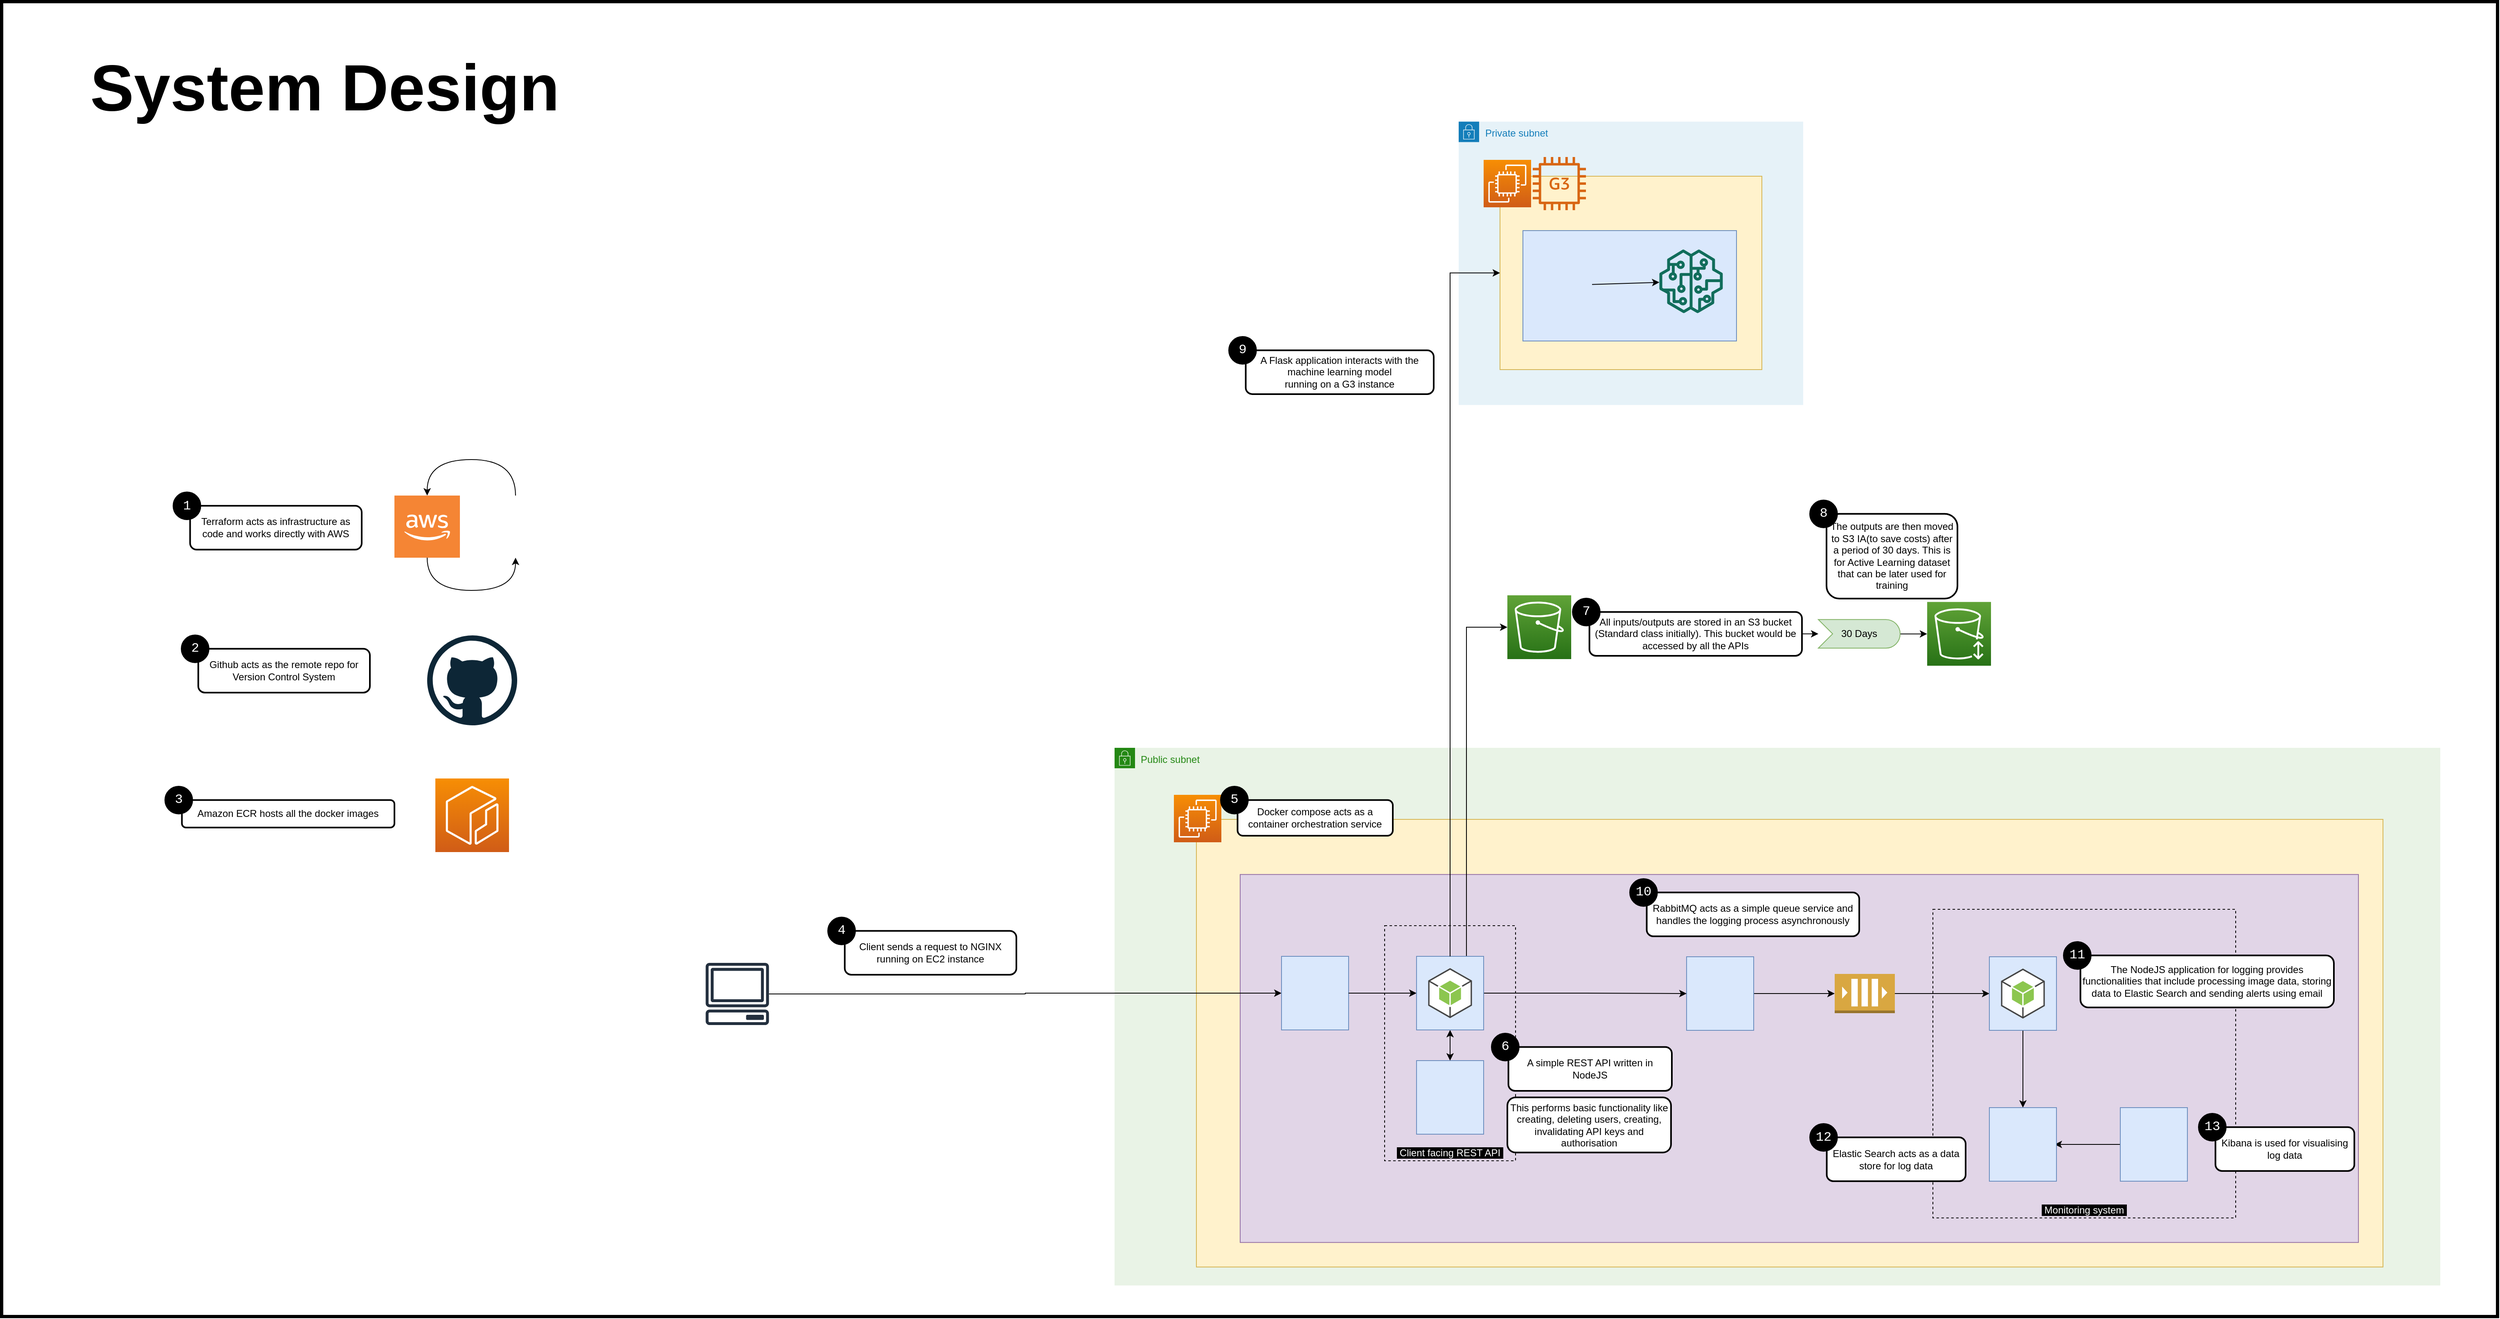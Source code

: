 <mxfile version="14.3.1" type="github">
  <diagram id="q6d8WJFvGTYh6739gFct" name="Page-1">
    <mxGraphModel dx="7100" dy="4080" grid="1" gridSize="10" guides="1" tooltips="1" connect="1" arrows="1" fold="1" page="1" pageScale="1" pageWidth="850" pageHeight="1100" math="0" shadow="0">
      <root>
        <mxCell id="0" />
        <mxCell id="1" parent="0" />
        <mxCell id="pepfG31Gy_sQ8T56u4hY-146" value="" style="rounded=0;whiteSpace=wrap;html=1;strokeWidth=4;fontSize=40;align=center;" parent="1" vertex="1">
          <mxGeometry x="-1550" y="-710" width="3050" height="1608" as="geometry" />
        </mxCell>
        <mxCell id="lcmASMzwZHRcv6CMXlDc-2" value="Private subnet" style="points=[[0,0],[0.25,0],[0.5,0],[0.75,0],[1,0],[1,0.25],[1,0.5],[1,0.75],[1,1],[0.75,1],[0.5,1],[0.25,1],[0,1],[0,0.75],[0,0.5],[0,0.25]];outlineConnect=0;gradientColor=none;html=1;whiteSpace=wrap;fontSize=12;fontStyle=0;shape=mxgraph.aws4.group;grIcon=mxgraph.aws4.group_security_group;grStroke=0;strokeColor=#147EBA;fillColor=#E6F2F8;verticalAlign=top;align=left;spacingLeft=30;fontColor=#147EBA;dashed=0;" parent="1" vertex="1">
          <mxGeometry x="230.5" y="-563.25" width="421" height="346.5" as="geometry" />
        </mxCell>
        <mxCell id="lcmASMzwZHRcv6CMXlDc-1" value="Public subnet" style="points=[[0,0],[0.25,0],[0.5,0],[0.75,0],[1,0],[1,0.25],[1,0.5],[1,0.75],[1,1],[0.75,1],[0.5,1],[0.25,1],[0,1],[0,0.75],[0,0.5],[0,0.25]];outlineConnect=0;gradientColor=none;html=1;whiteSpace=wrap;fontSize=12;fontStyle=0;shape=mxgraph.aws4.group;grIcon=mxgraph.aws4.group_security_group;grStroke=0;strokeColor=#248814;fillColor=#E9F3E6;verticalAlign=top;align=left;spacingLeft=30;fontColor=#248814;dashed=0;" parent="1" vertex="1">
          <mxGeometry x="-190" y="202.5" width="1620" height="657.5" as="geometry" />
        </mxCell>
        <mxCell id="pepfG31Gy_sQ8T56u4hY-58" value="" style="group" parent="1" vertex="1" connectable="0">
          <mxGeometry x="261" y="-520" width="400" height="303.25" as="geometry" />
        </mxCell>
        <mxCell id="pepfG31Gy_sQ8T56u4hY-56" value="" style="rounded=0;whiteSpace=wrap;html=1;fillColor=#fff2cc;strokeColor=#d6b656;" parent="pepfG31Gy_sQ8T56u4hY-58" vertex="1">
          <mxGeometry x="20" y="23.5" width="320" height="236.5" as="geometry" />
        </mxCell>
        <mxCell id="pepfG31Gy_sQ8T56u4hY-55" value="" style="outlineConnect=0;fontColor=#232F3E;gradientColor=none;fillColor=#D86613;strokeColor=none;dashed=0;verticalLabelPosition=bottom;verticalAlign=top;align=center;html=1;fontSize=12;fontStyle=0;aspect=fixed;pointerEvents=1;shape=mxgraph.aws4.g3_instance;" parent="pepfG31Gy_sQ8T56u4hY-58" vertex="1">
          <mxGeometry x="60" width="65" height="65" as="geometry" />
        </mxCell>
        <mxCell id="pepfG31Gy_sQ8T56u4hY-57" value="" style="points=[[0,0,0],[0.25,0,0],[0.5,0,0],[0.75,0,0],[1,0,0],[0,1,0],[0.25,1,0],[0.5,1,0],[0.75,1,0],[1,1,0],[0,0.25,0],[0,0.5,0],[0,0.75,0],[1,0.25,0],[1,0.5,0],[1,0.75,0]];outlineConnect=0;fontColor=#232F3E;gradientColor=#F78E04;gradientDirection=north;fillColor=#D05C17;strokeColor=#ffffff;dashed=0;verticalLabelPosition=bottom;verticalAlign=top;align=center;html=1;fontSize=12;fontStyle=0;aspect=fixed;shape=mxgraph.aws4.resourceIcon;resIcon=mxgraph.aws4.ec2;" parent="pepfG31Gy_sQ8T56u4hY-58" vertex="1">
          <mxGeometry y="3.5" width="58" height="58" as="geometry" />
        </mxCell>
        <mxCell id="R9hTXq9uDeiaiwayM631-5" value="" style="group" vertex="1" connectable="0" parent="pepfG31Gy_sQ8T56u4hY-58">
          <mxGeometry x="29" y="65" width="280" height="160" as="geometry" />
        </mxCell>
        <mxCell id="R9hTXq9uDeiaiwayM631-9" value="" style="group" vertex="1" connectable="0" parent="R9hTXq9uDeiaiwayM631-5">
          <mxGeometry width="280" height="160" as="geometry" />
        </mxCell>
        <mxCell id="R9hTXq9uDeiaiwayM631-6" value="" style="rounded=0;whiteSpace=wrap;html=1;fillColor=#dae8fc;strokeColor=#6c8ebf;" vertex="1" parent="R9hTXq9uDeiaiwayM631-9">
          <mxGeometry x="19" y="25" width="261" height="135" as="geometry" />
        </mxCell>
        <mxCell id="R9hTXq9uDeiaiwayM631-7" value="" style="shape=image;html=1;verticalAlign=top;verticalLabelPosition=bottom;labelBackgroundColor=#ffffff;imageAspect=0;aspect=fixed;image=https://cdn4.iconfinder.com/data/icons/logos-and-brands/512/97_Docker_logo_logos-128.png" vertex="1" parent="R9hTXq9uDeiaiwayM631-9">
          <mxGeometry width="48" height="48" as="geometry" />
        </mxCell>
        <mxCell id="pepfG31Gy_sQ8T56u4hY-5" value="" style="outlineConnect=0;fontColor=#232F3E;gradientColor=none;fillColor=#116D5B;strokeColor=none;dashed=0;verticalLabelPosition=bottom;verticalAlign=top;align=center;html=1;fontSize=12;fontStyle=0;aspect=fixed;pointerEvents=1;shape=mxgraph.aws4.sagemaker_model;" parent="R9hTXq9uDeiaiwayM631-9" vertex="1">
          <mxGeometry x="185.5" y="48" width="78" height="78" as="geometry" />
        </mxCell>
        <mxCell id="pepfG31Gy_sQ8T56u4hY-187" style="edgeStyle=none;rounded=0;orthogonalLoop=1;jettySize=auto;html=1;startArrow=none;startFill=0;" parent="R9hTXq9uDeiaiwayM631-9" source="pepfG31Gy_sQ8T56u4hY-4" target="pepfG31Gy_sQ8T56u4hY-5" edge="1">
          <mxGeometry relative="1" as="geometry" />
        </mxCell>
        <mxCell id="pepfG31Gy_sQ8T56u4hY-4" value="" style="shape=image;html=1;verticalAlign=top;verticalLabelPosition=bottom;labelBackgroundColor=#ffffff;imageAspect=0;aspect=fixed;image=https://cdn4.iconfinder.com/data/icons/logos-brands-5/24/flask-128.png" parent="R9hTXq9uDeiaiwayM631-9" vertex="1">
          <mxGeometry x="35.5" y="58" width="68.0" height="68.0" as="geometry" />
        </mxCell>
        <mxCell id="pepfG31Gy_sQ8T56u4hY-147" value="&lt;h1&gt;System Design&lt;/h1&gt;" style="text;html=1;strokeColor=none;fillColor=none;align=center;verticalAlign=middle;whiteSpace=wrap;rounded=0;fontSize=40;" parent="1" vertex="1">
          <mxGeometry x="-1550" y="-710" width="790" height="210" as="geometry" />
        </mxCell>
        <mxCell id="pepfG31Gy_sQ8T56u4hY-62" value="" style="group" parent="1" vertex="1" connectable="0">
          <mxGeometry x="-140" y="130" width="1555" height="730" as="geometry" />
        </mxCell>
        <mxCell id="pepfG31Gy_sQ8T56u4hY-63" value="" style="group" parent="pepfG31Gy_sQ8T56u4hY-62" vertex="1" connectable="0">
          <mxGeometry x="70" y="77.4" width="1485" height="652.6" as="geometry" />
        </mxCell>
        <mxCell id="pepfG31Gy_sQ8T56u4hY-20" value="" style="rounded=0;whiteSpace=wrap;html=1;fillColor=#fff2cc;strokeColor=#d6b656;" parent="pepfG31Gy_sQ8T56u4hY-63" vertex="1">
          <mxGeometry x="-20" y="82.6" width="1450" height="547.4" as="geometry" />
        </mxCell>
        <mxCell id="pepfG31Gy_sQ8T56u4hY-50" value="" style="rounded=0;whiteSpace=wrap;html=1;fillColor=#e1d5e7;strokeColor=#9673a6;" parent="pepfG31Gy_sQ8T56u4hY-63" vertex="1">
          <mxGeometry x="33.5" y="150" width="1366.5" height="450" as="geometry" />
        </mxCell>
        <mxCell id="pepfG31Gy_sQ8T56u4hY-8" value="" style="shape=image;verticalLabelPosition=bottom;labelBackgroundColor=#ffffff;verticalAlign=top;aspect=fixed;imageAspect=0;image=https://blog.alexellis.io/content/images/2016/05/docker-compose-logo-01.png;" parent="pepfG31Gy_sQ8T56u4hY-63" vertex="1">
          <mxGeometry x="10.5" y="107.5" width="69.5" height="85.1" as="geometry" />
        </mxCell>
        <mxCell id="pepfG31Gy_sQ8T56u4hY-15" value="" style="outlineConnect=0;dashed=0;verticalLabelPosition=bottom;verticalAlign=top;align=center;html=1;shape=mxgraph.aws3.queue;fillColor=#D9A741;gradientColor=none;" parent="pepfG31Gy_sQ8T56u4hY-63" vertex="1">
          <mxGeometry x="760" y="271.6" width="73.5" height="48.0" as="geometry" />
        </mxCell>
        <mxCell id="pepfG31Gy_sQ8T56u4hY-72" style="edgeStyle=orthogonalEdgeStyle;rounded=0;orthogonalLoop=1;jettySize=auto;html=1;startArrow=none;startFill=0;" parent="pepfG31Gy_sQ8T56u4hY-63" source="pepfG31Gy_sQ8T56u4hY-43" target="pepfG31Gy_sQ8T56u4hY-16" edge="1">
          <mxGeometry relative="1" as="geometry" />
        </mxCell>
        <mxCell id="pepfG31Gy_sQ8T56u4hY-69" style="edgeStyle=orthogonalEdgeStyle;rounded=0;orthogonalLoop=1;jettySize=auto;html=1;startArrow=none;startFill=0;" parent="pepfG31Gy_sQ8T56u4hY-63" source="pepfG31Gy_sQ8T56u4hY-29" target="pepfG31Gy_sQ8T56u4hY-15" edge="1">
          <mxGeometry relative="1" as="geometry" />
        </mxCell>
        <mxCell id="pepfG31Gy_sQ8T56u4hY-70" style="edgeStyle=orthogonalEdgeStyle;rounded=0;orthogonalLoop=1;jettySize=auto;html=1;entryX=0;entryY=0.5;entryDx=0;entryDy=0;startArrow=none;startFill=0;" parent="pepfG31Gy_sQ8T56u4hY-63" source="pepfG31Gy_sQ8T56u4hY-15" target="pepfG31Gy_sQ8T56u4hY-33" edge="1">
          <mxGeometry relative="1" as="geometry" />
        </mxCell>
        <mxCell id="pepfG31Gy_sQ8T56u4hY-71" style="edgeStyle=orthogonalEdgeStyle;rounded=0;orthogonalLoop=1;jettySize=auto;html=1;entryX=0.5;entryY=0;entryDx=0;entryDy=0;startArrow=none;startFill=0;" parent="pepfG31Gy_sQ8T56u4hY-63" source="pepfG31Gy_sQ8T56u4hY-33" target="pepfG31Gy_sQ8T56u4hY-41" edge="1">
          <mxGeometry relative="1" as="geometry">
            <Array as="points">
              <mxPoint x="990" y="378" />
            </Array>
          </mxGeometry>
        </mxCell>
        <mxCell id="pepfG31Gy_sQ8T56u4hY-180" value="" style="group" parent="pepfG31Gy_sQ8T56u4hY-63" vertex="1" connectable="0">
          <mxGeometry x="20" y="-507.4" width="250" height="80" as="geometry" />
        </mxCell>
        <mxCell id="pepfG31Gy_sQ8T56u4hY-181" value="A Flask application interacts with the machine learning model&lt;br&gt;running on a G3 instance" style="rounded=1;whiteSpace=wrap;html=1;strokeWidth=2;fillColor=#FFFFFF;fontSize=12;align=center;" parent="pepfG31Gy_sQ8T56u4hY-180" vertex="1">
          <mxGeometry x="20.29" y="16.33" width="229.71" height="53.67" as="geometry" />
        </mxCell>
        <mxCell id="pepfG31Gy_sQ8T56u4hY-182" value="9" style="ellipse;whiteSpace=wrap;html=1;aspect=fixed;rounded=0;strokeWidth=2;fontSize=16;align=center;fontColor=#FFFFFF;fillColor=#000000;fontFamily=Courier New;" parent="pepfG31Gy_sQ8T56u4hY-180" vertex="1">
          <mxGeometry width="32.857" height="32.857" as="geometry" />
        </mxCell>
        <mxCell id="pepfG31Gy_sQ8T56u4hY-188" value="&lt;span style=&quot;background-color: rgb(0 , 0 , 0)&quot;&gt;&lt;font color=&quot;#ffffff&quot;&gt;&amp;nbsp;Monitoring system&amp;nbsp;&lt;/font&gt;&lt;/span&gt;" style="rounded=0;whiteSpace=wrap;html=1;fillColor=none;dashed=1;verticalAlign=bottom;" parent="pepfG31Gy_sQ8T56u4hY-63" vertex="1">
          <mxGeometry x="880" y="192.6" width="370" height="377.4" as="geometry" />
        </mxCell>
        <mxCell id="pepfG31Gy_sQ8T56u4hY-31" value="" style="group" parent="pepfG31Gy_sQ8T56u4hY-63" vertex="1" connectable="0">
          <mxGeometry x="560" y="225.6" width="101" height="115.0" as="geometry" />
        </mxCell>
        <mxCell id="pepfG31Gy_sQ8T56u4hY-29" value="" style="rounded=0;whiteSpace=wrap;html=1;fillColor=#dae8fc;strokeColor=#6c8ebf;" parent="pepfG31Gy_sQ8T56u4hY-31" vertex="1">
          <mxGeometry x="19" y="25.0" width="82" height="90.0" as="geometry" />
        </mxCell>
        <mxCell id="pepfG31Gy_sQ8T56u4hY-2" value="" style="shape=image;verticalLabelPosition=bottom;labelBackgroundColor=#ffffff;verticalAlign=top;aspect=fixed;imageAspect=0;image=https://quinngil.com/content/images/2017/04/rabbitmq.svg;" parent="pepfG31Gy_sQ8T56u4hY-31" vertex="1">
          <mxGeometry x="29.5" y="37.7" width="61.0" height="64.6" as="geometry" />
        </mxCell>
        <mxCell id="pepfG31Gy_sQ8T56u4hY-30" value="" style="shape=image;html=1;verticalAlign=top;verticalLabelPosition=bottom;labelBackgroundColor=#ffffff;imageAspect=0;aspect=fixed;image=https://cdn4.iconfinder.com/data/icons/logos-and-brands/512/97_Docker_logo_logos-128.png" parent="pepfG31Gy_sQ8T56u4hY-31" vertex="1">
          <mxGeometry width="48.0" height="48.0" as="geometry" />
        </mxCell>
        <mxCell id="pepfG31Gy_sQ8T56u4hY-32" value="" style="group" parent="pepfG31Gy_sQ8T56u4hY-63" vertex="1" connectable="0">
          <mxGeometry x="930" y="225.6" width="101" height="115" as="geometry" />
        </mxCell>
        <mxCell id="pepfG31Gy_sQ8T56u4hY-33" value="" style="rounded=0;whiteSpace=wrap;html=1;fillColor=#dae8fc;strokeColor=#6c8ebf;" parent="pepfG31Gy_sQ8T56u4hY-32" vertex="1">
          <mxGeometry x="19" y="25" width="82" height="90" as="geometry" />
        </mxCell>
        <mxCell id="pepfG31Gy_sQ8T56u4hY-34" value="" style="outlineConnect=0;dashed=0;verticalLabelPosition=bottom;verticalAlign=top;align=center;html=1;shape=mxgraph.aws3.android;fillColor=#8CC64F;gradientColor=none;" parent="pepfG31Gy_sQ8T56u4hY-32" vertex="1">
          <mxGeometry x="33.25" y="39.43" width="53.5" height="61.14" as="geometry" />
        </mxCell>
        <mxCell id="pepfG31Gy_sQ8T56u4hY-35" value="" style="shape=image;html=1;verticalAlign=top;verticalLabelPosition=bottom;labelBackgroundColor=#ffffff;imageAspect=0;aspect=fixed;image=https://cdn4.iconfinder.com/data/icons/logos-and-brands/512/97_Docker_logo_logos-128.png" parent="pepfG31Gy_sQ8T56u4hY-32" vertex="1">
          <mxGeometry width="48" height="48" as="geometry" />
        </mxCell>
        <mxCell id="pepfG31Gy_sQ8T56u4hY-45" value="" style="group" parent="pepfG31Gy_sQ8T56u4hY-63" vertex="1" connectable="0">
          <mxGeometry x="930" y="410.1" width="101" height="115.0" as="geometry" />
        </mxCell>
        <mxCell id="pepfG31Gy_sQ8T56u4hY-41" value="" style="rounded=0;whiteSpace=wrap;html=1;fillColor=#dae8fc;strokeColor=#6c8ebf;" parent="pepfG31Gy_sQ8T56u4hY-45" vertex="1">
          <mxGeometry x="19" y="25.0" width="82" height="90.0" as="geometry" />
        </mxCell>
        <mxCell id="pepfG31Gy_sQ8T56u4hY-16" value="" style="shape=image;verticalLabelPosition=bottom;labelBackgroundColor=#ffffff;verticalAlign=top;aspect=fixed;imageAspect=0;image=https://cdn.worldvectorlogo.com/logos/elastic-elasticsearch.svg;" parent="pepfG31Gy_sQ8T56u4hY-45" vertex="1">
          <mxGeometry x="22.25" y="31.75" width="76.5" height="76.5" as="geometry" />
        </mxCell>
        <mxCell id="pepfG31Gy_sQ8T56u4hY-42" value="" style="shape=image;html=1;verticalAlign=top;verticalLabelPosition=bottom;labelBackgroundColor=#ffffff;imageAspect=0;aspect=fixed;image=https://cdn4.iconfinder.com/data/icons/logos-and-brands/512/97_Docker_logo_logos-128.png" parent="pepfG31Gy_sQ8T56u4hY-45" vertex="1">
          <mxGeometry width="48.0" height="48.0" as="geometry" />
        </mxCell>
        <mxCell id="pepfG31Gy_sQ8T56u4hY-46" value="" style="group" parent="pepfG31Gy_sQ8T56u4hY-63" vertex="1" connectable="0">
          <mxGeometry x="1090" y="410.1" width="101" height="115.0" as="geometry" />
        </mxCell>
        <mxCell id="pepfG31Gy_sQ8T56u4hY-43" value="" style="rounded=0;whiteSpace=wrap;html=1;fillColor=#dae8fc;strokeColor=#6c8ebf;" parent="pepfG31Gy_sQ8T56u4hY-46" vertex="1">
          <mxGeometry x="19" y="25.0" width="82" height="90.0" as="geometry" />
        </mxCell>
        <mxCell id="pepfG31Gy_sQ8T56u4hY-18" value="" style="shape=image;verticalLabelPosition=bottom;labelBackgroundColor=#ffffff;verticalAlign=top;aspect=fixed;imageAspect=0;image=https://cdn.freebiesupply.com/logos/large/2x/elastic-kibana-logo-png-transparent.png;" parent="pepfG31Gy_sQ8T56u4hY-46" vertex="1">
          <mxGeometry x="21.75" y="31.75" width="76.5" height="76.5" as="geometry" />
        </mxCell>
        <mxCell id="pepfG31Gy_sQ8T56u4hY-44" value="" style="shape=image;html=1;verticalAlign=top;verticalLabelPosition=bottom;labelBackgroundColor=#ffffff;imageAspect=0;aspect=fixed;image=https://cdn4.iconfinder.com/data/icons/logos-and-brands/512/97_Docker_logo_logos-128.png" parent="pepfG31Gy_sQ8T56u4hY-46" vertex="1">
          <mxGeometry width="48.0" height="48.0" as="geometry" />
        </mxCell>
        <mxCell id="pepfG31Gy_sQ8T56u4hY-10" value="" style="points=[[0,0,0],[0.25,0,0],[0.5,0,0],[0.75,0,0],[1,0,0],[0,1,0],[0.25,1,0],[0.5,1,0],[0.75,1,0],[1,1,0],[0,0.25,0],[0,0.5,0],[0,0.75,0],[1,0.25,0],[1,0.5,0],[1,0.75,0]];outlineConnect=0;fontColor=#232F3E;gradientColor=#F78E04;gradientDirection=north;fillColor=#D05C17;strokeColor=#ffffff;dashed=0;verticalLabelPosition=bottom;verticalAlign=top;align=center;html=1;fontSize=12;fontStyle=0;aspect=fixed;shape=mxgraph.aws4.resourceIcon;resIcon=mxgraph.aws4.ec2;" parent="pepfG31Gy_sQ8T56u4hY-63" vertex="1">
          <mxGeometry x="-47.5" y="52.6" width="58.0" height="58.0" as="geometry" />
        </mxCell>
        <mxCell id="pepfG31Gy_sQ8T56u4hY-194" value="" style="group" parent="pepfG31Gy_sQ8T56u4hY-63" vertex="1" connectable="0">
          <mxGeometry x="510" y="155.6" width="280" height="70" as="geometry" />
        </mxCell>
        <mxCell id="pepfG31Gy_sQ8T56u4hY-195" value="RabbitMQ acts as a simple queue service and handles the logging process asynchronously" style="rounded=1;whiteSpace=wrap;html=1;strokeWidth=2;fillColor=#FFFFFF;fontSize=12;align=center;" parent="pepfG31Gy_sQ8T56u4hY-194" vertex="1">
          <mxGeometry x="20.29" y="16.33" width="259.71" height="53.67" as="geometry" />
        </mxCell>
        <mxCell id="pepfG31Gy_sQ8T56u4hY-196" value="10" style="ellipse;whiteSpace=wrap;html=1;aspect=fixed;rounded=0;strokeWidth=2;fontSize=16;align=center;fontColor=#FFFFFF;fillColor=#000000;fontFamily=Courier New;" parent="pepfG31Gy_sQ8T56u4hY-194" vertex="1">
          <mxGeometry width="32.857" height="32.857" as="geometry" />
        </mxCell>
        <mxCell id="pepfG31Gy_sQ8T56u4hY-201" value="" style="group" parent="pepfG31Gy_sQ8T56u4hY-63" vertex="1" connectable="0">
          <mxGeometry x="1040" y="232.6" width="330" height="80" as="geometry" />
        </mxCell>
        <mxCell id="pepfG31Gy_sQ8T56u4hY-202" value="The NodeJS application for logging provides functionalities that include processing image data, storing data to Elastic Search and sending alerts using email" style="rounded=1;whiteSpace=wrap;html=1;strokeWidth=2;fillColor=#FFFFFF;fontSize=12;align=center;" parent="pepfG31Gy_sQ8T56u4hY-201" vertex="1">
          <mxGeometry x="20.29" y="16.33" width="309.71" height="63.67" as="geometry" />
        </mxCell>
        <mxCell id="pepfG31Gy_sQ8T56u4hY-203" value="11" style="ellipse;whiteSpace=wrap;html=1;aspect=fixed;rounded=0;strokeWidth=2;fontSize=16;align=center;fontColor=#FFFFFF;fillColor=#000000;fontFamily=Courier New;" parent="pepfG31Gy_sQ8T56u4hY-201" vertex="1">
          <mxGeometry width="32.857" height="32.857" as="geometry" />
        </mxCell>
        <mxCell id="pepfG31Gy_sQ8T56u4hY-204" value="" style="group" parent="pepfG31Gy_sQ8T56u4hY-63" vertex="1" connectable="0">
          <mxGeometry x="730" y="455.1" width="280" height="70" as="geometry" />
        </mxCell>
        <mxCell id="pepfG31Gy_sQ8T56u4hY-205" value="Elastic Search acts as a data store for log data" style="rounded=1;whiteSpace=wrap;html=1;strokeWidth=2;fillColor=#FFFFFF;fontSize=12;align=center;" parent="pepfG31Gy_sQ8T56u4hY-204" vertex="1">
          <mxGeometry x="20.29" y="16.33" width="169.71" height="53.67" as="geometry" />
        </mxCell>
        <mxCell id="pepfG31Gy_sQ8T56u4hY-206" value="12" style="ellipse;whiteSpace=wrap;html=1;aspect=fixed;rounded=0;strokeWidth=2;fontSize=16;align=center;fontColor=#FFFFFF;fillColor=#000000;fontFamily=Courier New;" parent="pepfG31Gy_sQ8T56u4hY-204" vertex="1">
          <mxGeometry width="32.857" height="32.857" as="geometry" />
        </mxCell>
        <mxCell id="pepfG31Gy_sQ8T56u4hY-207" value="" style="group" parent="pepfG31Gy_sQ8T56u4hY-63" vertex="1" connectable="0">
          <mxGeometry x="1205" y="442.6" width="280" height="70" as="geometry" />
        </mxCell>
        <mxCell id="pepfG31Gy_sQ8T56u4hY-208" value="Kibana is used for visualising log data" style="rounded=1;whiteSpace=wrap;html=1;strokeWidth=2;fillColor=#FFFFFF;fontSize=12;align=center;" parent="pepfG31Gy_sQ8T56u4hY-207" vertex="1">
          <mxGeometry x="20.29" y="16.33" width="169.71" height="53.67" as="geometry" />
        </mxCell>
        <mxCell id="pepfG31Gy_sQ8T56u4hY-209" value="13" style="ellipse;whiteSpace=wrap;html=1;aspect=fixed;rounded=0;strokeWidth=2;fontSize=16;align=center;fontColor=#FFFFFF;fillColor=#000000;fontFamily=Courier New;" parent="pepfG31Gy_sQ8T56u4hY-207" vertex="1">
          <mxGeometry width="32.857" height="32.857" as="geometry" />
        </mxCell>
        <mxCell id="pepfG31Gy_sQ8T56u4hY-210" value="" style="group" parent="pepfG31Gy_sQ8T56u4hY-63" vertex="1" connectable="0">
          <mxGeometry x="10" y="42.6" width="230" height="80" as="geometry" />
        </mxCell>
        <mxCell id="pepfG31Gy_sQ8T56u4hY-211" value="Docker compose acts as a container orchestration service" style="rounded=1;whiteSpace=wrap;html=1;strokeWidth=2;fillColor=#FFFFFF;fontSize=12;align=center;" parent="pepfG31Gy_sQ8T56u4hY-210" vertex="1">
          <mxGeometry x="20.29" y="16.33" width="189.71" height="43.67" as="geometry" />
        </mxCell>
        <mxCell id="pepfG31Gy_sQ8T56u4hY-212" value="5" style="ellipse;whiteSpace=wrap;html=1;aspect=fixed;rounded=0;strokeWidth=2;fontSize=16;align=center;fontColor=#FFFFFF;fillColor=#000000;fontFamily=Courier New;" parent="pepfG31Gy_sQ8T56u4hY-210" vertex="1">
          <mxGeometry width="32.857" height="32.857" as="geometry" />
        </mxCell>
        <mxCell id="pepfG31Gy_sQ8T56u4hY-64" value="&lt;span style=&quot;background-color: rgb(0 , 0 , 0)&quot;&gt;&lt;font color=&quot;#ffffff&quot;&gt;&amp;nbsp;Client facing REST API&amp;nbsp;&lt;/font&gt;&lt;/span&gt;" style="rounded=0;whiteSpace=wrap;html=1;fillColor=none;dashed=1;verticalAlign=bottom;" parent="pepfG31Gy_sQ8T56u4hY-63" vertex="1">
          <mxGeometry x="210" y="212.55" width="160" height="287.5" as="geometry" />
        </mxCell>
        <mxCell id="nDiRthgI7Fk0XDqXGq1e-1" value="This performs basic functionality like creating, deleting users, creating, invalidating API keys and authorisation" style="rounded=1;whiteSpace=wrap;html=1;strokeWidth=2;fillColor=#FFFFFF;fontSize=12;align=center;" parent="pepfG31Gy_sQ8T56u4hY-63" vertex="1">
          <mxGeometry x="360" y="422.6" width="200" height="67.4" as="geometry" />
        </mxCell>
        <mxCell id="pepfG31Gy_sQ8T56u4hY-177" value="" style="group" parent="pepfG31Gy_sQ8T56u4hY-63" vertex="1" connectable="0">
          <mxGeometry x="341" y="344.6" width="230" height="70" as="geometry" />
        </mxCell>
        <mxCell id="pepfG31Gy_sQ8T56u4hY-178" value="A simple REST API written in NodeJS" style="rounded=1;whiteSpace=wrap;html=1;strokeWidth=2;fillColor=#FFFFFF;fontSize=12;align=center;" parent="pepfG31Gy_sQ8T56u4hY-177" vertex="1">
          <mxGeometry x="20.29" y="16.33" width="199.71" height="53.67" as="geometry" />
        </mxCell>
        <mxCell id="pepfG31Gy_sQ8T56u4hY-179" value="6" style="ellipse;whiteSpace=wrap;html=1;aspect=fixed;rounded=0;strokeWidth=2;fontSize=16;align=center;fontColor=#FFFFFF;fillColor=#000000;fontFamily=Courier New;" parent="pepfG31Gy_sQ8T56u4hY-177" vertex="1">
          <mxGeometry width="32.857" height="32.857" as="geometry" />
        </mxCell>
        <mxCell id="pepfG31Gy_sQ8T56u4hY-74" style="edgeStyle=orthogonalEdgeStyle;rounded=0;orthogonalLoop=1;jettySize=auto;html=1;entryX=0;entryY=0.5;entryDx=0;entryDy=0;startArrow=none;startFill=0;" parent="1" source="pepfG31Gy_sQ8T56u4hY-13" target="pepfG31Gy_sQ8T56u4hY-23" edge="1">
          <mxGeometry relative="1" as="geometry">
            <mxPoint x="-320" y="502.5" as="sourcePoint" />
          </mxGeometry>
        </mxCell>
        <mxCell id="pepfG31Gy_sQ8T56u4hY-13" value="" style="outlineConnect=0;fontColor=#232F3E;gradientColor=none;fillColor=#232F3E;strokeColor=none;dashed=0;verticalLabelPosition=bottom;verticalAlign=top;align=center;html=1;fontSize=12;fontStyle=0;aspect=fixed;pointerEvents=1;shape=mxgraph.aws4.client;" parent="1" vertex="1">
          <mxGeometry x="-690" y="465.5" width="78" height="76" as="geometry" />
        </mxCell>
        <mxCell id="pepfG31Gy_sQ8T56u4hY-24" value="" style="group" parent="1" vertex="1" connectable="0">
          <mxGeometry x="-5" y="432.5" width="101" height="115" as="geometry" />
        </mxCell>
        <mxCell id="pepfG31Gy_sQ8T56u4hY-23" value="" style="rounded=0;whiteSpace=wrap;html=1;fillColor=#dae8fc;strokeColor=#6c8ebf;" parent="pepfG31Gy_sQ8T56u4hY-24" vertex="1">
          <mxGeometry x="19" y="25" width="82" height="90" as="geometry" />
        </mxCell>
        <mxCell id="pepfG31Gy_sQ8T56u4hY-7" value="" style="shape=image;html=1;verticalAlign=top;verticalLabelPosition=bottom;labelBackgroundColor=#ffffff;imageAspect=0;aspect=fixed;image=https://cdn4.iconfinder.com/data/icons/logos-and-brands/512/97_Docker_logo_logos-128.png" parent="pepfG31Gy_sQ8T56u4hY-24" vertex="1">
          <mxGeometry width="48" height="48" as="geometry" />
        </mxCell>
        <mxCell id="pepfG31Gy_sQ8T56u4hY-22" value="" style="shape=image;verticalLabelPosition=bottom;labelBackgroundColor=#ffffff;verticalAlign=top;aspect=fixed;imageAspect=0;image=https://cdn.auth0.com/blog/nginx-plus/nginx-logo.png;" parent="pepfG31Gy_sQ8T56u4hY-24" vertex="1">
          <mxGeometry x="30" y="40" width="60" height="60" as="geometry" />
        </mxCell>
        <mxCell id="pepfG31Gy_sQ8T56u4hY-54" value="" style="group" parent="1" vertex="1" connectable="0">
          <mxGeometry x="160" y="560" width="101" height="147.45" as="geometry" />
        </mxCell>
        <mxCell id="pepfG31Gy_sQ8T56u4hY-52" value="" style="rounded=0;whiteSpace=wrap;html=1;fillColor=#dae8fc;strokeColor=#6c8ebf;" parent="pepfG31Gy_sQ8T56u4hY-54" vertex="1">
          <mxGeometry x="19" y="25" width="82" height="90" as="geometry" />
        </mxCell>
        <mxCell id="pepfG31Gy_sQ8T56u4hY-53" value="" style="shape=image;html=1;verticalAlign=top;verticalLabelPosition=bottom;labelBackgroundColor=#ffffff;imageAspect=0;aspect=fixed;image=https://cdn4.iconfinder.com/data/icons/logos-and-brands/512/97_Docker_logo_logos-128.png" parent="pepfG31Gy_sQ8T56u4hY-54" vertex="1">
          <mxGeometry width="48" height="48" as="geometry" />
        </mxCell>
        <mxCell id="pepfG31Gy_sQ8T56u4hY-51" value="" style="shape=image;verticalLabelPosition=bottom;labelBackgroundColor=#ffffff;verticalAlign=top;aspect=fixed;imageAspect=0;image=https://upload.wikimedia.org/wikipedia/commons/thumb/2/29/Postgresql_elephant.svg/1200px-Postgresql_elephant.svg.png;" parent="pepfG31Gy_sQ8T56u4hY-54" vertex="1">
          <mxGeometry x="31.57" y="40.66" width="56.86" height="58.67" as="geometry" />
        </mxCell>
        <mxCell id="pepfG31Gy_sQ8T56u4hY-61" style="edgeStyle=orthogonalEdgeStyle;rounded=0;orthogonalLoop=1;jettySize=auto;html=1;" parent="1" source="pepfG31Gy_sQ8T56u4hY-23" target="pepfG31Gy_sQ8T56u4hY-25" edge="1">
          <mxGeometry x="-63.5" y="204.9" as="geometry" />
        </mxCell>
        <mxCell id="pepfG31Gy_sQ8T56u4hY-65" style="edgeStyle=orthogonalEdgeStyle;rounded=0;orthogonalLoop=1;jettySize=auto;html=1;entryX=0.5;entryY=0;entryDx=0;entryDy=0;startArrow=classic;startFill=1;" parent="1" source="pepfG31Gy_sQ8T56u4hY-25" target="pepfG31Gy_sQ8T56u4hY-52" edge="1">
          <mxGeometry relative="1" as="geometry" />
        </mxCell>
        <mxCell id="pepfG31Gy_sQ8T56u4hY-66" style="edgeStyle=orthogonalEdgeStyle;rounded=0;orthogonalLoop=1;jettySize=auto;html=1;startArrow=none;startFill=0;" parent="1" source="pepfG31Gy_sQ8T56u4hY-25" target="pepfG31Gy_sQ8T56u4hY-29" edge="1">
          <mxGeometry relative="1" as="geometry" />
        </mxCell>
        <mxCell id="whnMAx33O79NBxOJvGVZ-4" style="edgeStyle=orthogonalEdgeStyle;rounded=0;orthogonalLoop=1;jettySize=auto;html=1;entryX=0;entryY=0.5;entryDx=0;entryDy=0;entryPerimeter=0;startArrow=none;startFill=0;" parent="1" source="pepfG31Gy_sQ8T56u4hY-25" target="whnMAx33O79NBxOJvGVZ-9" edge="1">
          <mxGeometry relative="1" as="geometry">
            <mxPoint x="290" y="209" as="targetPoint" />
            <Array as="points">
              <mxPoint x="240" y="55" />
            </Array>
          </mxGeometry>
        </mxCell>
        <mxCell id="pepfG31Gy_sQ8T56u4hY-25" value="" style="rounded=0;whiteSpace=wrap;html=1;fillColor=#dae8fc;strokeColor=#6c8ebf;fontStyle=1" parent="1" vertex="1">
          <mxGeometry x="179" y="457.5" width="82" height="90" as="geometry" />
        </mxCell>
        <mxCell id="pepfG31Gy_sQ8T56u4hY-3" value="" style="outlineConnect=0;dashed=0;verticalLabelPosition=bottom;verticalAlign=top;align=center;html=1;shape=mxgraph.aws3.android;fillColor=#8CC64F;gradientColor=none;" parent="1" vertex="1">
          <mxGeometry x="193.25" y="471.93" width="53.5" height="61.14" as="geometry" />
        </mxCell>
        <mxCell id="pepfG31Gy_sQ8T56u4hY-26" value="" style="shape=image;html=1;verticalAlign=top;verticalLabelPosition=bottom;labelBackgroundColor=#ffffff;imageAspect=0;aspect=fixed;image=https://cdn4.iconfinder.com/data/icons/logos-and-brands/512/97_Docker_logo_logos-128.png;fontStyle=1" parent="1" vertex="1">
          <mxGeometry x="160" y="432.5" width="48" height="48" as="geometry" />
        </mxCell>
        <mxCell id="pepfG31Gy_sQ8T56u4hY-68" style="edgeStyle=orthogonalEdgeStyle;rounded=0;orthogonalLoop=1;jettySize=auto;html=1;startArrow=none;startFill=0;entryX=0;entryY=0.5;entryDx=0;entryDy=0;exitX=0.5;exitY=0;exitDx=0;exitDy=0;" parent="1" source="pepfG31Gy_sQ8T56u4hY-25" target="pepfG31Gy_sQ8T56u4hY-56" edge="1">
          <mxGeometry relative="1" as="geometry">
            <mxPoint x="220.0" y="295" as="sourcePoint" />
            <Array as="points">
              <mxPoint x="220" y="-378" />
            </Array>
          </mxGeometry>
        </mxCell>
        <mxCell id="pepfG31Gy_sQ8T56u4hY-160" value="" style="shape=image;verticalLabelPosition=bottom;labelBackgroundColor=#ffffff;verticalAlign=top;aspect=fixed;imageAspect=0;image=https://www.terraform.io/docs/cloud/vcs/images/tfe_logo-c7548f8d.png;" parent="1" vertex="1">
          <mxGeometry x="-960" y="-106" width="76" height="76" as="geometry" />
        </mxCell>
        <mxCell id="pepfG31Gy_sQ8T56u4hY-161" value="" style="group" parent="1" vertex="1" connectable="0">
          <mxGeometry x="-1340" y="-109.86" width="230" height="70" as="geometry" />
        </mxCell>
        <mxCell id="pepfG31Gy_sQ8T56u4hY-162" value="Terraform acts as infrastructure as code and works directly with AWS" style="rounded=1;whiteSpace=wrap;html=1;strokeWidth=2;fillColor=#FFFFFF;fontSize=12;align=center;" parent="pepfG31Gy_sQ8T56u4hY-161" vertex="1">
          <mxGeometry x="20.294" y="16.333" width="209.706" height="53.667" as="geometry" />
        </mxCell>
        <mxCell id="pepfG31Gy_sQ8T56u4hY-163" value="1" style="ellipse;whiteSpace=wrap;html=1;aspect=fixed;rounded=0;strokeWidth=2;fontSize=16;align=center;fontColor=#FFFFFF;fillColor=#000000;fontFamily=Courier New;" parent="pepfG31Gy_sQ8T56u4hY-161" vertex="1">
          <mxGeometry width="32.857" height="32.857" as="geometry" />
        </mxCell>
        <mxCell id="pepfG31Gy_sQ8T56u4hY-164" style="edgeStyle=orthogonalEdgeStyle;rounded=0;orthogonalLoop=1;jettySize=auto;html=1;entryX=0.5;entryY=0;entryDx=0;entryDy=0;startArrow=classic;startFill=1;fontFamily=Courier New;fontSize=16;fontColor=#FFFFFF;curved=1;endArrow=none;endFill=0;" parent="1" source="pepfG31Gy_sQ8T56u4hY-166" target="pepfG31Gy_sQ8T56u4hY-160" edge="1">
          <mxGeometry relative="1" as="geometry">
            <Array as="points">
              <mxPoint x="-1030" y="-150" />
              <mxPoint x="-922" y="-150" />
            </Array>
          </mxGeometry>
        </mxCell>
        <mxCell id="pepfG31Gy_sQ8T56u4hY-165" style="edgeStyle=orthogonalEdgeStyle;curved=1;rounded=0;orthogonalLoop=1;jettySize=auto;html=1;entryX=0.5;entryY=1;entryDx=0;entryDy=0;startArrow=none;startFill=0;fontFamily=Courier New;fontSize=16;fontColor=#FFFFFF;" parent="1" source="pepfG31Gy_sQ8T56u4hY-166" target="pepfG31Gy_sQ8T56u4hY-160" edge="1">
          <mxGeometry relative="1" as="geometry">
            <Array as="points">
              <mxPoint x="-1030" y="10" />
              <mxPoint x="-922" y="10" />
            </Array>
          </mxGeometry>
        </mxCell>
        <mxCell id="pepfG31Gy_sQ8T56u4hY-166" value="" style="outlineConnect=0;dashed=0;verticalLabelPosition=bottom;verticalAlign=top;align=center;html=1;shape=mxgraph.aws3.cloud_2;fillColor=#F58534;gradientColor=none;rounded=0;strokeWidth=2;fontFamily=Courier New;fontSize=16;fontColor=#FFFFFF;" parent="1" vertex="1">
          <mxGeometry x="-1070" y="-106" width="80" height="76" as="geometry" />
        </mxCell>
        <mxCell id="pepfG31Gy_sQ8T56u4hY-167" value="" style="dashed=0;outlineConnect=0;html=1;align=center;labelPosition=center;verticalLabelPosition=bottom;verticalAlign=top;shape=mxgraph.weblogos.github;rounded=0;strokeWidth=2;fillColor=#000000;fontFamily=Courier New;fontSize=16;fontColor=#FFFFFF;" parent="1" vertex="1">
          <mxGeometry x="-1030" y="65" width="110" height="110" as="geometry" />
        </mxCell>
        <mxCell id="pepfG31Gy_sQ8T56u4hY-168" value="" style="group" parent="1" vertex="1" connectable="0">
          <mxGeometry x="-1330" y="65" width="230" height="70" as="geometry" />
        </mxCell>
        <mxCell id="pepfG31Gy_sQ8T56u4hY-169" value="Github acts as the remote repo for Version Control System" style="rounded=1;whiteSpace=wrap;html=1;strokeWidth=2;fillColor=#FFFFFF;fontSize=12;align=center;" parent="pepfG31Gy_sQ8T56u4hY-168" vertex="1">
          <mxGeometry x="20.294" y="16.333" width="209.706" height="53.667" as="geometry" />
        </mxCell>
        <mxCell id="pepfG31Gy_sQ8T56u4hY-170" value="2" style="ellipse;whiteSpace=wrap;html=1;aspect=fixed;rounded=0;strokeWidth=2;fontSize=16;align=center;fontColor=#FFFFFF;fillColor=#000000;fontFamily=Courier New;" parent="pepfG31Gy_sQ8T56u4hY-168" vertex="1">
          <mxGeometry width="32.857" height="32.857" as="geometry" />
        </mxCell>
        <mxCell id="pepfG31Gy_sQ8T56u4hY-171" value="" style="group" parent="1" vertex="1" connectable="0">
          <mxGeometry x="-540" y="410" width="230" height="70" as="geometry" />
        </mxCell>
        <mxCell id="pepfG31Gy_sQ8T56u4hY-172" value="Client sends a request to NGINX running on EC2 instance" style="rounded=1;whiteSpace=wrap;html=1;strokeWidth=2;fillColor=#FFFFFF;fontSize=12;align=center;" parent="pepfG31Gy_sQ8T56u4hY-171" vertex="1">
          <mxGeometry x="20.294" y="16.333" width="209.706" height="53.667" as="geometry" />
        </mxCell>
        <mxCell id="pepfG31Gy_sQ8T56u4hY-173" value="4" style="ellipse;whiteSpace=wrap;html=1;aspect=fixed;rounded=0;strokeWidth=2;fontSize=16;align=center;fontColor=#FFFFFF;fillColor=#000000;fontFamily=Courier New;" parent="pepfG31Gy_sQ8T56u4hY-171" vertex="1">
          <mxGeometry width="32.857" height="32.857" as="geometry" />
        </mxCell>
        <mxCell id="whnMAx33O79NBxOJvGVZ-5" value="" style="group" parent="1" vertex="1" connectable="0">
          <mxGeometry x="370" y="20" width="280" height="70" as="geometry" />
        </mxCell>
        <mxCell id="whnMAx33O79NBxOJvGVZ-6" value="All inputs/outputs are stored in an S3 bucket (Standard class initially). This bucket would be accessed by all the APIs" style="rounded=1;whiteSpace=wrap;html=1;strokeWidth=2;fillColor=#FFFFFF;fontSize=12;align=center;" parent="whnMAx33O79NBxOJvGVZ-5" vertex="1">
          <mxGeometry x="20.29" y="16.33" width="259.71" height="53.67" as="geometry" />
        </mxCell>
        <mxCell id="whnMAx33O79NBxOJvGVZ-7" value="7" style="ellipse;whiteSpace=wrap;html=1;aspect=fixed;rounded=0;strokeWidth=2;fontSize=16;align=center;fontColor=#FFFFFF;fillColor=#000000;fontFamily=Courier New;" parent="whnMAx33O79NBxOJvGVZ-5" vertex="1">
          <mxGeometry width="32.857" height="32.857" as="geometry" />
        </mxCell>
        <mxCell id="whnMAx33O79NBxOJvGVZ-8" value="" style="points=[[0,0,0],[0.25,0,0],[0.5,0,0],[0.75,0,0],[1,0,0],[0,1,0],[0.25,1,0],[0.5,1,0],[0.75,1,0],[1,1,0],[0,0.25,0],[0,0.5,0],[0,0.75,0],[1,0.25,0],[1,0.5,0],[1,0.75,0]];outlineConnect=0;fontColor=#232F3E;gradientColor=#60A337;gradientDirection=north;fillColor=#277116;strokeColor=#ffffff;dashed=0;verticalLabelPosition=bottom;verticalAlign=top;align=center;html=1;fontSize=12;fontStyle=0;aspect=fixed;shape=mxgraph.aws4.resourceIcon;resIcon=mxgraph.aws4.infrequent_access_storage_class;" parent="1" vertex="1">
          <mxGeometry x="803" y="24.16" width="78" height="78" as="geometry" />
        </mxCell>
        <mxCell id="whnMAx33O79NBxOJvGVZ-9" value="" style="points=[[0,0,0],[0.25,0,0],[0.5,0,0],[0.75,0,0],[1,0,0],[0,1,0],[0.25,1,0],[0.5,1,0],[0.75,1,0],[1,1,0],[0,0.25,0],[0,0.5,0],[0,0.75,0],[1,0.25,0],[1,0.5,0],[1,0.75,0]];outlineConnect=0;fontColor=#232F3E;gradientColor=#60A337;gradientDirection=north;fillColor=#277116;strokeColor=#ffffff;dashed=0;verticalLabelPosition=bottom;verticalAlign=top;align=center;html=1;fontSize=12;fontStyle=0;aspect=fixed;shape=mxgraph.aws4.resourceIcon;resIcon=mxgraph.aws4.s3;" parent="1" vertex="1">
          <mxGeometry x="290" y="16" width="78" height="78" as="geometry" />
        </mxCell>
        <mxCell id="whnMAx33O79NBxOJvGVZ-10" value="" style="group" parent="1" vertex="1" connectable="0">
          <mxGeometry x="660" y="-100" width="280" height="130" as="geometry" />
        </mxCell>
        <mxCell id="whnMAx33O79NBxOJvGVZ-11" value="The outputs are then moved to S3 IA(to save costs) after a period of 30 days. This is for Active Learning dataset that can be later used for training" style="rounded=1;whiteSpace=wrap;html=1;strokeWidth=2;fillColor=#FFFFFF;fontSize=12;align=center;" parent="whnMAx33O79NBxOJvGVZ-10" vertex="1">
          <mxGeometry x="20" y="16.33" width="160" height="103.67" as="geometry" />
        </mxCell>
        <mxCell id="whnMAx33O79NBxOJvGVZ-12" value="8" style="ellipse;whiteSpace=wrap;html=1;aspect=fixed;rounded=0;strokeWidth=2;fontSize=16;align=center;fontColor=#FFFFFF;fillColor=#000000;fontFamily=Courier New;" parent="whnMAx33O79NBxOJvGVZ-10" vertex="1">
          <mxGeometry width="32.857" height="32.857" as="geometry" />
        </mxCell>
        <mxCell id="whnMAx33O79NBxOJvGVZ-16" style="edgeStyle=orthogonalEdgeStyle;rounded=0;orthogonalLoop=1;jettySize=auto;html=1;startArrow=none;startFill=0;" parent="1" source="whnMAx33O79NBxOJvGVZ-13" target="whnMAx33O79NBxOJvGVZ-8" edge="1">
          <mxGeometry relative="1" as="geometry" />
        </mxCell>
        <mxCell id="whnMAx33O79NBxOJvGVZ-13" value="30 Days" style="html=1;outlineConnect=0;whiteSpace=wrap;fillColor=#d5e8d4;shape=mxgraph.archimate3.event;strokeColor=#82b366;" parent="1" vertex="1">
          <mxGeometry x="670" y="45.66" width="100" height="35" as="geometry" />
        </mxCell>
        <mxCell id="whnMAx33O79NBxOJvGVZ-15" style="edgeStyle=orthogonalEdgeStyle;rounded=0;orthogonalLoop=1;jettySize=auto;html=1;startArrow=none;startFill=0;" parent="1" source="whnMAx33O79NBxOJvGVZ-6" target="whnMAx33O79NBxOJvGVZ-13" edge="1">
          <mxGeometry relative="1" as="geometry" />
        </mxCell>
        <mxCell id="R9hTXq9uDeiaiwayM631-1" value="" style="points=[[0,0,0],[0.25,0,0],[0.5,0,0],[0.75,0,0],[1,0,0],[0,1,0],[0.25,1,0],[0.5,1,0],[0.75,1,0],[1,1,0],[0,0.25,0],[0,0.5,0],[0,0.75,0],[1,0.25,0],[1,0.5,0],[1,0.75,0]];outlineConnect=0;fontColor=#232F3E;gradientColor=#F78E04;gradientDirection=north;fillColor=#D05C17;strokeColor=#ffffff;dashed=0;verticalLabelPosition=bottom;verticalAlign=top;align=center;html=1;fontSize=12;fontStyle=0;aspect=fixed;shape=mxgraph.aws4.resourceIcon;resIcon=mxgraph.aws4.ecr;" vertex="1" parent="1">
          <mxGeometry x="-1020" y="240" width="90" height="90" as="geometry" />
        </mxCell>
        <mxCell id="R9hTXq9uDeiaiwayM631-2" value="" style="group" vertex="1" connectable="0" parent="1">
          <mxGeometry x="-1350" y="250" width="280" height="70" as="geometry" />
        </mxCell>
        <mxCell id="R9hTXq9uDeiaiwayM631-3" value="Amazon ECR hosts all the docker images" style="rounded=1;whiteSpace=wrap;html=1;strokeWidth=2;fillColor=#FFFFFF;fontSize=12;align=center;" vertex="1" parent="R9hTXq9uDeiaiwayM631-2">
          <mxGeometry x="20.29" y="16.33" width="259.71" height="33.67" as="geometry" />
        </mxCell>
        <mxCell id="R9hTXq9uDeiaiwayM631-4" value="3" style="ellipse;whiteSpace=wrap;html=1;aspect=fixed;rounded=0;strokeWidth=2;fontSize=16;align=center;fontColor=#FFFFFF;fillColor=#000000;fontFamily=Courier New;" vertex="1" parent="R9hTXq9uDeiaiwayM631-2">
          <mxGeometry width="32.857" height="32.857" as="geometry" />
        </mxCell>
      </root>
    </mxGraphModel>
  </diagram>
</mxfile>
